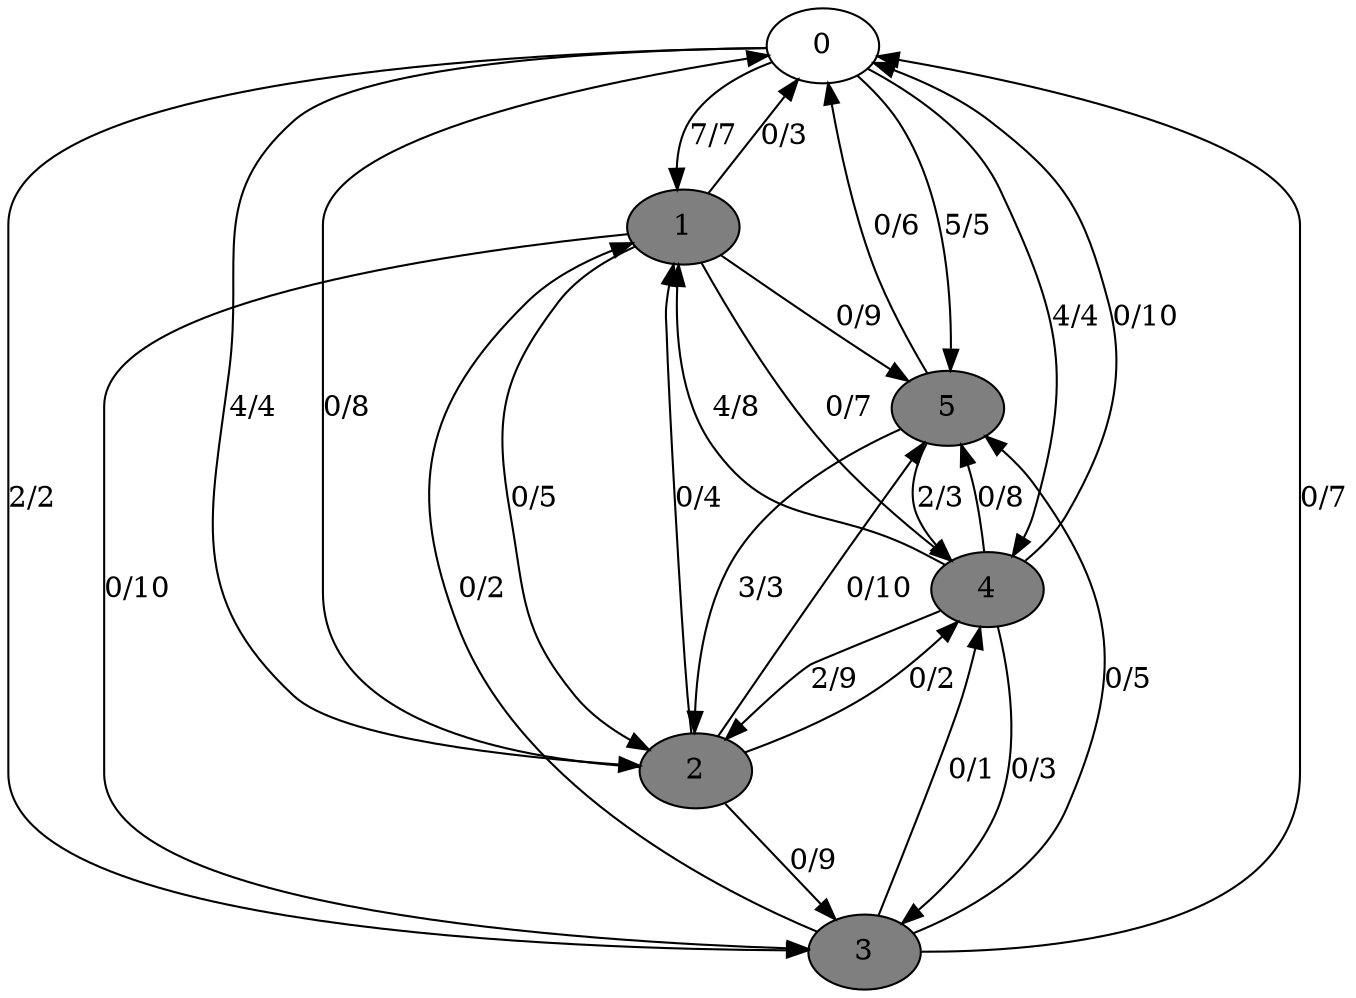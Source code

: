digraph G {
	0[style=filled fillcolor=grey100];
	0->1[label ="7/7"] ;
	0->2[label ="4/4"] ;
	0->3[label ="2/2"] ;
	0->4[label ="4/4"] ;
	0->5[label ="5/5"] ;
	1[style=filled fillcolor=grey50];
	1->0[label ="0/3"] ;
	1->2[label ="0/5"] ;
	1->3[label ="0/10"] ;
	1->4[label ="0/7"] ;
	1->5[label ="0/9"] ;
	2[style=filled fillcolor=grey50];
	2->0[label ="0/8"] ;
	2->1[label ="0/4"] ;
	2->3[label ="0/9"] ;
	2->4[label ="0/2"] ;
	2->5[label ="0/10"] ;
	3[style=filled fillcolor=grey50];
	3->0[label ="0/7"] ;
	3->1[label ="0/2"] ;
	3->4[label ="0/1"] ;
	3->5[label ="0/5"] ;
	4[style=filled fillcolor=grey50];
	4->0[label ="0/10"] ;
	4->1[label ="4/8"] ;
	4->2[label ="2/9"] ;
	4->3[label ="0/3"] ;
	4->5[label ="0/8"] ;
	5[style=filled fillcolor=grey50];
	5->0[label ="0/6"] ;
	5->2[label ="3/3"] ;
	5->4[label ="2/3"] ;
}
